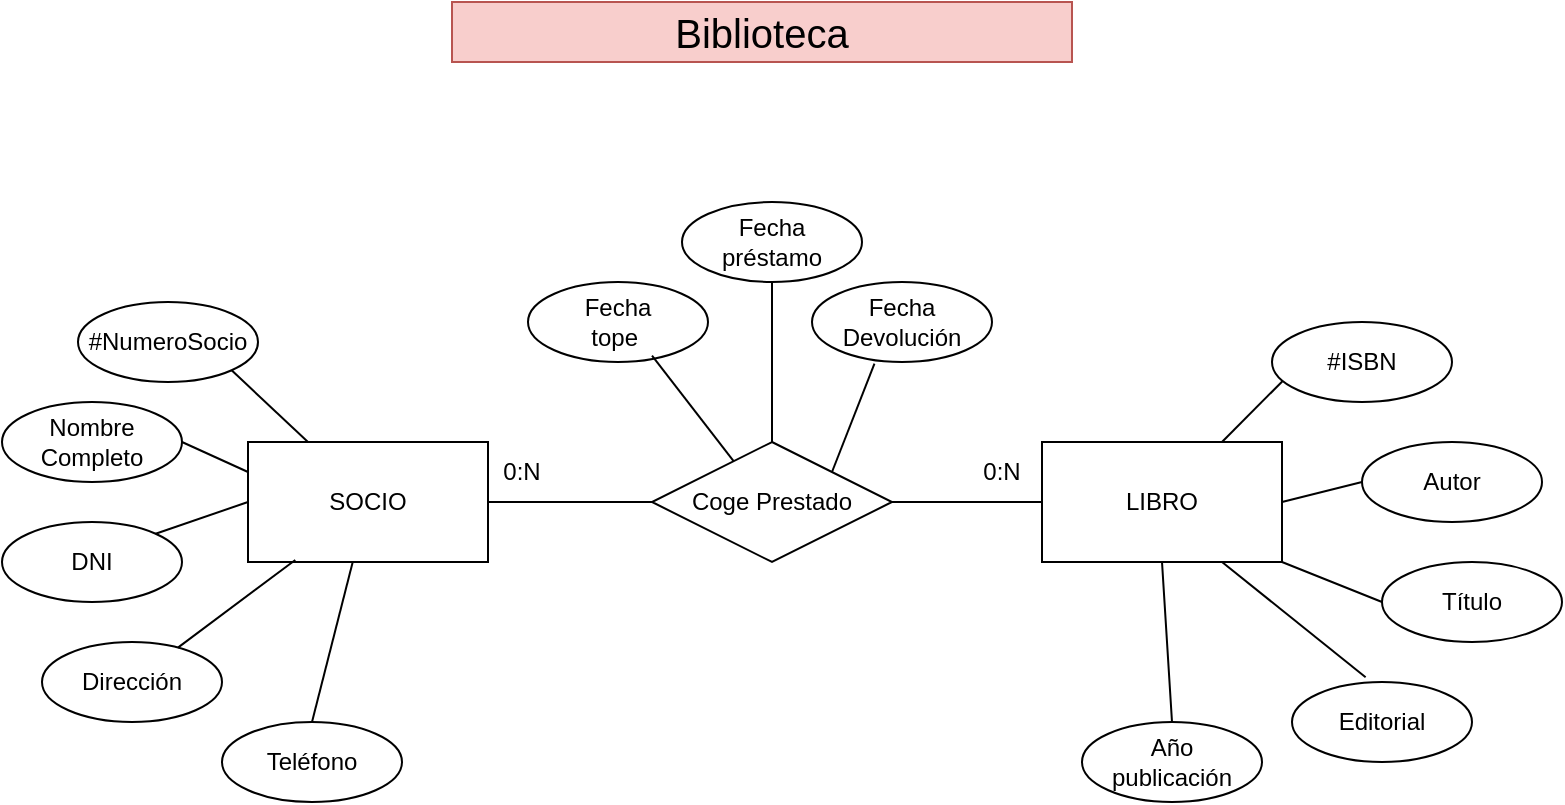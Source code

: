 <mxfile version="22.0.8" type="github">
  <diagram name="Página-1" id="88XU3ZMUUMRvsy-3oLPo">
    <mxGraphModel dx="1002" dy="-600" grid="1" gridSize="10" guides="1" tooltips="1" connect="1" arrows="1" fold="1" page="1" pageScale="1" pageWidth="827" pageHeight="1169" math="0" shadow="0">
      <root>
        <mxCell id="0" />
        <mxCell id="1" parent="0" />
        <mxCell id="ruHgBzXR7xuqMM93KKvb-80" value="&lt;font style=&quot;font-size: 20px;&quot;&gt;Biblioteca&lt;/font&gt;" style="text;html=1;strokeColor=#b85450;fillColor=#f8cecc;align=center;verticalAlign=middle;whiteSpace=wrap;rounded=0;" parent="1" vertex="1">
          <mxGeometry x="250" y="1210" width="310" height="30" as="geometry" />
        </mxCell>
        <mxCell id="ruHgBzXR7xuqMM93KKvb-81" value="SOCIO" style="rounded=0;whiteSpace=wrap;html=1;" parent="1" vertex="1">
          <mxGeometry x="148" y="1430" width="120" height="60" as="geometry" />
        </mxCell>
        <mxCell id="ruHgBzXR7xuqMM93KKvb-82" value="LIBRO" style="rounded=0;whiteSpace=wrap;html=1;" parent="1" vertex="1">
          <mxGeometry x="545" y="1430" width="120" height="60" as="geometry" />
        </mxCell>
        <mxCell id="ruHgBzXR7xuqMM93KKvb-83" value="Coge Prestado" style="rhombus;whiteSpace=wrap;html=1;" parent="1" vertex="1">
          <mxGeometry x="350" y="1430" width="120" height="60" as="geometry" />
        </mxCell>
        <mxCell id="ruHgBzXR7xuqMM93KKvb-84" value="" style="endArrow=none;html=1;rounded=0;entryX=0;entryY=0.5;entryDx=0;entryDy=0;exitX=1;exitY=0.5;exitDx=0;exitDy=0;" parent="1" source="ruHgBzXR7xuqMM93KKvb-81" target="ruHgBzXR7xuqMM93KKvb-83" edge="1">
          <mxGeometry width="50" height="50" relative="1" as="geometry">
            <mxPoint x="255" y="1570" as="sourcePoint" />
            <mxPoint x="305" y="1520" as="targetPoint" />
          </mxGeometry>
        </mxCell>
        <mxCell id="ruHgBzXR7xuqMM93KKvb-85" value="" style="endArrow=none;html=1;rounded=0;entryX=0;entryY=0.5;entryDx=0;entryDy=0;exitX=1;exitY=0.5;exitDx=0;exitDy=0;" parent="1" source="ruHgBzXR7xuqMM93KKvb-83" target="ruHgBzXR7xuqMM93KKvb-82" edge="1">
          <mxGeometry width="50" height="50" relative="1" as="geometry">
            <mxPoint x="478" y="1520" as="sourcePoint" />
            <mxPoint x="560" y="1520" as="targetPoint" />
          </mxGeometry>
        </mxCell>
        <mxCell id="ruHgBzXR7xuqMM93KKvb-87" value="0:N" style="text;html=1;strokeColor=none;fillColor=none;align=center;verticalAlign=middle;whiteSpace=wrap;rounded=0;" parent="1" vertex="1">
          <mxGeometry x="255" y="1430" width="60" height="30" as="geometry" />
        </mxCell>
        <mxCell id="ruHgBzXR7xuqMM93KKvb-88" value="0:N" style="text;html=1;strokeColor=none;fillColor=none;align=center;verticalAlign=middle;whiteSpace=wrap;rounded=0;" parent="1" vertex="1">
          <mxGeometry x="495" y="1430" width="60" height="30" as="geometry" />
        </mxCell>
        <mxCell id="ruHgBzXR7xuqMM93KKvb-89" value="#NumeroSocio" style="ellipse;whiteSpace=wrap;html=1;" parent="1" vertex="1">
          <mxGeometry x="63" y="1360" width="90" height="40" as="geometry" />
        </mxCell>
        <mxCell id="ruHgBzXR7xuqMM93KKvb-90" value="Nombre Completo" style="ellipse;whiteSpace=wrap;html=1;" parent="1" vertex="1">
          <mxGeometry x="25" y="1410" width="90" height="40" as="geometry" />
        </mxCell>
        <mxCell id="ruHgBzXR7xuqMM93KKvb-91" value="DNI" style="ellipse;whiteSpace=wrap;html=1;" parent="1" vertex="1">
          <mxGeometry x="25" y="1470" width="90" height="40" as="geometry" />
        </mxCell>
        <mxCell id="ruHgBzXR7xuqMM93KKvb-92" value="Dirección" style="ellipse;whiteSpace=wrap;html=1;" parent="1" vertex="1">
          <mxGeometry x="45" y="1530" width="90" height="40" as="geometry" />
        </mxCell>
        <mxCell id="ruHgBzXR7xuqMM93KKvb-93" value="Teléfono" style="ellipse;whiteSpace=wrap;html=1;" parent="1" vertex="1">
          <mxGeometry x="135" y="1570" width="90" height="40" as="geometry" />
        </mxCell>
        <mxCell id="ruHgBzXR7xuqMM93KKvb-94" value="" style="endArrow=none;html=1;rounded=0;exitX=1;exitY=1;exitDx=0;exitDy=0;entryX=0.25;entryY=0;entryDx=0;entryDy=0;" parent="1" source="ruHgBzXR7xuqMM93KKvb-89" target="ruHgBzXR7xuqMM93KKvb-81" edge="1">
          <mxGeometry width="50" height="50" relative="1" as="geometry">
            <mxPoint x="200" y="1390" as="sourcePoint" />
            <mxPoint x="250" y="1340" as="targetPoint" />
          </mxGeometry>
        </mxCell>
        <mxCell id="ruHgBzXR7xuqMM93KKvb-95" value="" style="endArrow=none;html=1;rounded=0;exitX=1;exitY=0.5;exitDx=0;exitDy=0;entryX=0;entryY=0.25;entryDx=0;entryDy=0;" parent="1" source="ruHgBzXR7xuqMM93KKvb-90" target="ruHgBzXR7xuqMM93KKvb-81" edge="1">
          <mxGeometry width="50" height="50" relative="1" as="geometry">
            <mxPoint x="300" y="1380" as="sourcePoint" />
            <mxPoint x="350" y="1330" as="targetPoint" />
          </mxGeometry>
        </mxCell>
        <mxCell id="ruHgBzXR7xuqMM93KKvb-96" value="" style="endArrow=none;html=1;rounded=0;exitX=1;exitY=0;exitDx=0;exitDy=0;entryX=0;entryY=0.5;entryDx=0;entryDy=0;" parent="1" source="ruHgBzXR7xuqMM93KKvb-91" target="ruHgBzXR7xuqMM93KKvb-81" edge="1">
          <mxGeometry width="50" height="50" relative="1" as="geometry">
            <mxPoint x="310" y="1350" as="sourcePoint" />
            <mxPoint x="360" y="1300" as="targetPoint" />
          </mxGeometry>
        </mxCell>
        <mxCell id="ruHgBzXR7xuqMM93KKvb-97" value="" style="endArrow=none;html=1;rounded=0;entryX=0.197;entryY=0.983;entryDx=0;entryDy=0;entryPerimeter=0;" parent="1" source="ruHgBzXR7xuqMM93KKvb-92" target="ruHgBzXR7xuqMM93KKvb-81" edge="1">
          <mxGeometry width="50" height="50" relative="1" as="geometry">
            <mxPoint x="320" y="1410" as="sourcePoint" />
            <mxPoint x="370" y="1360" as="targetPoint" />
          </mxGeometry>
        </mxCell>
        <mxCell id="ruHgBzXR7xuqMM93KKvb-98" value="" style="endArrow=none;html=1;rounded=0;exitX=0.5;exitY=0;exitDx=0;exitDy=0;" parent="1" source="ruHgBzXR7xuqMM93KKvb-93" target="ruHgBzXR7xuqMM93KKvb-81" edge="1">
          <mxGeometry width="50" height="50" relative="1" as="geometry">
            <mxPoint x="180" y="1570" as="sourcePoint" />
            <mxPoint x="230" y="1520" as="targetPoint" />
          </mxGeometry>
        </mxCell>
        <mxCell id="ruHgBzXR7xuqMM93KKvb-99" value="" style="endArrow=none;html=1;rounded=0;entryX=0.058;entryY=0.74;entryDx=0;entryDy=0;entryPerimeter=0;exitX=0.75;exitY=0;exitDx=0;exitDy=0;" parent="1" source="ruHgBzXR7xuqMM93KKvb-82" target="ruHgBzXR7xuqMM93KKvb-100" edge="1">
          <mxGeometry width="50" height="50" relative="1" as="geometry">
            <mxPoint x="550" y="1420" as="sourcePoint" />
            <mxPoint x="600" y="1370" as="targetPoint" />
          </mxGeometry>
        </mxCell>
        <mxCell id="ruHgBzXR7xuqMM93KKvb-100" value="#ISBN" style="ellipse;whiteSpace=wrap;html=1;" parent="1" vertex="1">
          <mxGeometry x="660" y="1370" width="90" height="40" as="geometry" />
        </mxCell>
        <mxCell id="ruHgBzXR7xuqMM93KKvb-101" value="Autor" style="ellipse;whiteSpace=wrap;html=1;" parent="1" vertex="1">
          <mxGeometry x="705" y="1430" width="90" height="40" as="geometry" />
        </mxCell>
        <mxCell id="ruHgBzXR7xuqMM93KKvb-102" value="" style="endArrow=none;html=1;rounded=0;entryX=0;entryY=0.5;entryDx=0;entryDy=0;exitX=1;exitY=0.5;exitDx=0;exitDy=0;" parent="1" source="ruHgBzXR7xuqMM93KKvb-82" target="ruHgBzXR7xuqMM93KKvb-101" edge="1">
          <mxGeometry width="50" height="50" relative="1" as="geometry">
            <mxPoint x="650" y="1610" as="sourcePoint" />
            <mxPoint x="700" y="1560" as="targetPoint" />
          </mxGeometry>
        </mxCell>
        <mxCell id="ruHgBzXR7xuqMM93KKvb-103" value="Título" style="ellipse;whiteSpace=wrap;html=1;" parent="1" vertex="1">
          <mxGeometry x="715" y="1490" width="90" height="40" as="geometry" />
        </mxCell>
        <mxCell id="ruHgBzXR7xuqMM93KKvb-104" value="" style="endArrow=none;html=1;rounded=0;exitX=1;exitY=1;exitDx=0;exitDy=0;entryX=0;entryY=0.5;entryDx=0;entryDy=0;" parent="1" source="ruHgBzXR7xuqMM93KKvb-82" target="ruHgBzXR7xuqMM93KKvb-103" edge="1">
          <mxGeometry width="50" height="50" relative="1" as="geometry">
            <mxPoint x="640" y="1580" as="sourcePoint" />
            <mxPoint x="690" y="1530" as="targetPoint" />
          </mxGeometry>
        </mxCell>
        <mxCell id="ruHgBzXR7xuqMM93KKvb-105" value="Editorial" style="ellipse;whiteSpace=wrap;html=1;" parent="1" vertex="1">
          <mxGeometry x="670" y="1550" width="90" height="40" as="geometry" />
        </mxCell>
        <mxCell id="ruHgBzXR7xuqMM93KKvb-106" value="Año &lt;br&gt;publicación" style="ellipse;whiteSpace=wrap;html=1;" parent="1" vertex="1">
          <mxGeometry x="565" y="1570" width="90" height="40" as="geometry" />
        </mxCell>
        <mxCell id="ruHgBzXR7xuqMM93KKvb-107" value="" style="endArrow=none;html=1;rounded=0;entryX=0.75;entryY=1;entryDx=0;entryDy=0;exitX=0.409;exitY=-0.06;exitDx=0;exitDy=0;exitPerimeter=0;" parent="1" source="ruHgBzXR7xuqMM93KKvb-105" target="ruHgBzXR7xuqMM93KKvb-82" edge="1">
          <mxGeometry width="50" height="50" relative="1" as="geometry">
            <mxPoint x="530" y="1550" as="sourcePoint" />
            <mxPoint x="580" y="1500" as="targetPoint" />
          </mxGeometry>
        </mxCell>
        <mxCell id="ruHgBzXR7xuqMM93KKvb-108" value="" style="endArrow=none;html=1;rounded=0;entryX=0.5;entryY=1;entryDx=0;entryDy=0;exitX=0.5;exitY=0;exitDx=0;exitDy=0;" parent="1" source="ruHgBzXR7xuqMM93KKvb-106" target="ruHgBzXR7xuqMM93KKvb-82" edge="1">
          <mxGeometry width="50" height="50" relative="1" as="geometry">
            <mxPoint x="500" y="1580" as="sourcePoint" />
            <mxPoint x="550" y="1530" as="targetPoint" />
          </mxGeometry>
        </mxCell>
        <mxCell id="ruHgBzXR7xuqMM93KKvb-111" value="Fecha &lt;br&gt;tope&amp;nbsp;" style="ellipse;whiteSpace=wrap;html=1;" parent="1" vertex="1">
          <mxGeometry x="288" y="1350" width="90" height="40" as="geometry" />
        </mxCell>
        <mxCell id="ruHgBzXR7xuqMM93KKvb-112" value="Fecha &lt;br&gt;préstamo" style="ellipse;whiteSpace=wrap;html=1;" parent="1" vertex="1">
          <mxGeometry x="365" y="1310" width="90" height="40" as="geometry" />
        </mxCell>
        <mxCell id="ruHgBzXR7xuqMM93KKvb-113" value="Fecha &lt;br&gt;Devolución" style="ellipse;whiteSpace=wrap;html=1;" parent="1" vertex="1">
          <mxGeometry x="430" y="1350" width="90" height="40" as="geometry" />
        </mxCell>
        <mxCell id="ruHgBzXR7xuqMM93KKvb-114" value="" style="endArrow=none;html=1;rounded=0;entryX=0.689;entryY=0.92;entryDx=0;entryDy=0;entryPerimeter=0;exitX=0.34;exitY=0.16;exitDx=0;exitDy=0;exitPerimeter=0;" parent="1" source="ruHgBzXR7xuqMM93KKvb-83" target="ruHgBzXR7xuqMM93KKvb-111" edge="1">
          <mxGeometry width="50" height="50" relative="1" as="geometry">
            <mxPoint x="340" y="1600" as="sourcePoint" />
            <mxPoint x="390" y="1550" as="targetPoint" />
          </mxGeometry>
        </mxCell>
        <mxCell id="ruHgBzXR7xuqMM93KKvb-115" value="" style="endArrow=none;html=1;rounded=0;entryX=0.5;entryY=1;entryDx=0;entryDy=0;exitX=0.5;exitY=0;exitDx=0;exitDy=0;" parent="1" source="ruHgBzXR7xuqMM93KKvb-83" target="ruHgBzXR7xuqMM93KKvb-112" edge="1">
          <mxGeometry width="50" height="50" relative="1" as="geometry">
            <mxPoint x="401" y="1450" as="sourcePoint" />
            <mxPoint x="360" y="1397" as="targetPoint" />
          </mxGeometry>
        </mxCell>
        <mxCell id="ruHgBzXR7xuqMM93KKvb-116" value="" style="endArrow=none;html=1;rounded=0;entryX=0.347;entryY=1.02;entryDx=0;entryDy=0;entryPerimeter=0;exitX=1;exitY=0;exitDx=0;exitDy=0;" parent="1" source="ruHgBzXR7xuqMM93KKvb-83" target="ruHgBzXR7xuqMM93KKvb-113" edge="1">
          <mxGeometry width="50" height="50" relative="1" as="geometry">
            <mxPoint x="411" y="1460" as="sourcePoint" />
            <mxPoint x="370" y="1407" as="targetPoint" />
          </mxGeometry>
        </mxCell>
      </root>
    </mxGraphModel>
  </diagram>
</mxfile>
